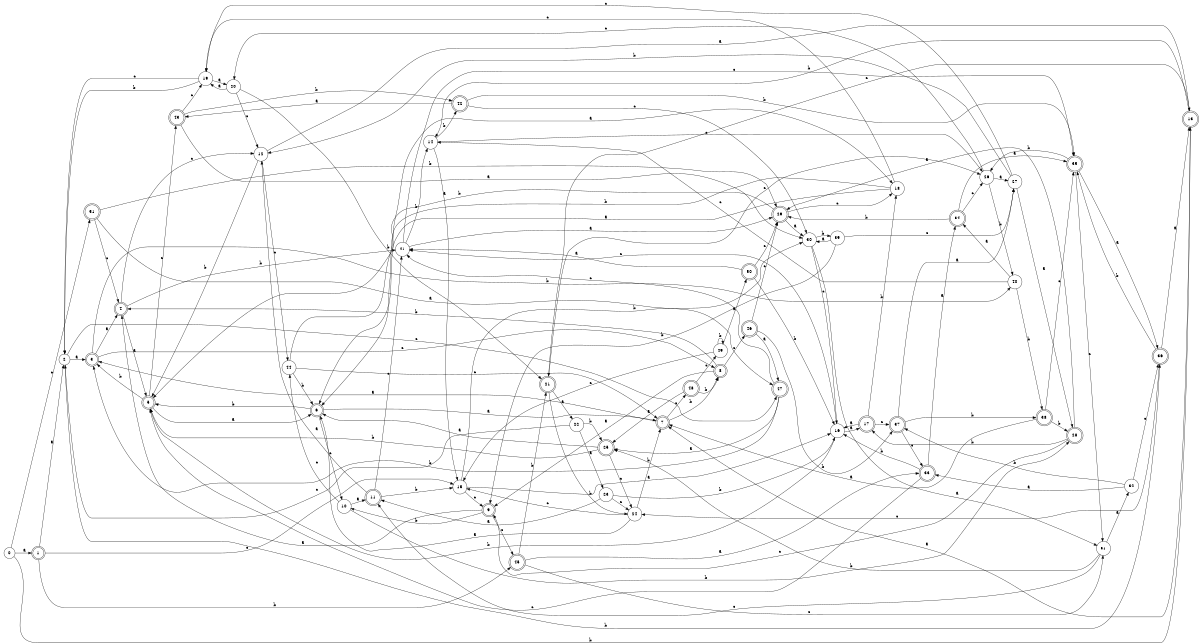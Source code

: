 digraph n42_5 {
__start0 [label="" shape="none"];

rankdir=LR;
size="8,5";

s0 [style="filled", color="black", fillcolor="white" shape="circle", label="0"];
s1 [style="rounded,filled", color="black", fillcolor="white" shape="doublecircle", label="1"];
s2 [style="filled", color="black", fillcolor="white" shape="circle", label="2"];
s3 [style="rounded,filled", color="black", fillcolor="white" shape="doublecircle", label="3"];
s4 [style="rounded,filled", color="black", fillcolor="white" shape="doublecircle", label="4"];
s5 [style="rounded,filled", color="black", fillcolor="white" shape="doublecircle", label="5"];
s6 [style="rounded,filled", color="black", fillcolor="white" shape="doublecircle", label="6"];
s7 [style="rounded,filled", color="black", fillcolor="white" shape="doublecircle", label="7"];
s8 [style="rounded,filled", color="black", fillcolor="white" shape="doublecircle", label="8"];
s9 [style="rounded,filled", color="black", fillcolor="white" shape="doublecircle", label="9"];
s10 [style="filled", color="black", fillcolor="white" shape="circle", label="10"];
s11 [style="rounded,filled", color="black", fillcolor="white" shape="doublecircle", label="11"];
s12 [style="filled", color="black", fillcolor="white" shape="circle", label="12"];
s13 [style="rounded,filled", color="black", fillcolor="white" shape="doublecircle", label="13"];
s14 [style="filled", color="black", fillcolor="white" shape="circle", label="14"];
s15 [style="filled", color="black", fillcolor="white" shape="circle", label="15"];
s16 [style="filled", color="black", fillcolor="white" shape="circle", label="16"];
s17 [style="rounded,filled", color="black", fillcolor="white" shape="doublecircle", label="17"];
s18 [style="filled", color="black", fillcolor="white" shape="circle", label="18"];
s19 [style="filled", color="black", fillcolor="white" shape="circle", label="19"];
s20 [style="filled", color="black", fillcolor="white" shape="circle", label="20"];
s21 [style="rounded,filled", color="black", fillcolor="white" shape="doublecircle", label="21"];
s22 [style="filled", color="black", fillcolor="white" shape="circle", label="22"];
s23 [style="filled", color="black", fillcolor="white" shape="circle", label="23"];
s24 [style="filled", color="black", fillcolor="white" shape="circle", label="24"];
s25 [style="rounded,filled", color="black", fillcolor="white" shape="doublecircle", label="25"];
s26 [style="filled", color="black", fillcolor="white" shape="circle", label="26"];
s27 [style="filled", color="black", fillcolor="white" shape="circle", label="27"];
s28 [style="rounded,filled", color="black", fillcolor="white" shape="doublecircle", label="28"];
s29 [style="rounded,filled", color="black", fillcolor="white" shape="doublecircle", label="29"];
s30 [style="filled", color="black", fillcolor="white" shape="circle", label="30"];
s31 [style="filled", color="black", fillcolor="white" shape="circle", label="31"];
s32 [style="filled", color="black", fillcolor="white" shape="circle", label="32"];
s33 [style="rounded,filled", color="black", fillcolor="white" shape="doublecircle", label="33"];
s34 [style="rounded,filled", color="black", fillcolor="white" shape="doublecircle", label="34"];
s35 [style="rounded,filled", color="black", fillcolor="white" shape="doublecircle", label="35"];
s36 [style="rounded,filled", color="black", fillcolor="white" shape="doublecircle", label="36"];
s37 [style="rounded,filled", color="black", fillcolor="white" shape="doublecircle", label="37"];
s38 [style="rounded,filled", color="black", fillcolor="white" shape="doublecircle", label="38"];
s39 [style="filled", color="black", fillcolor="white" shape="circle", label="39"];
s40 [style="filled", color="black", fillcolor="white" shape="circle", label="40"];
s41 [style="filled", color="black", fillcolor="white" shape="circle", label="41"];
s42 [style="rounded,filled", color="black", fillcolor="white" shape="doublecircle", label="42"];
s43 [style="rounded,filled", color="black", fillcolor="white" shape="doublecircle", label="43"];
s44 [style="filled", color="black", fillcolor="white" shape="circle", label="44"];
s45 [style="rounded,filled", color="black", fillcolor="white" shape="doublecircle", label="45"];
s46 [style="rounded,filled", color="black", fillcolor="white" shape="doublecircle", label="46"];
s47 [style="rounded,filled", color="black", fillcolor="white" shape="doublecircle", label="47"];
s48 [style="rounded,filled", color="black", fillcolor="white" shape="doublecircle", label="48"];
s49 [style="filled", color="black", fillcolor="white" shape="circle", label="49"];
s50 [style="rounded,filled", color="black", fillcolor="white" shape="doublecircle", label="50"];
s51 [style="rounded,filled", color="black", fillcolor="white" shape="doublecircle", label="51"];
s0 -> s1 [label="a"];
s0 -> s13 [label="b"];
s0 -> s51 [label="c"];
s1 -> s2 [label="a"];
s1 -> s45 [label="b"];
s1 -> s15 [label="c"];
s2 -> s3 [label="a"];
s2 -> s36 [label="b"];
s2 -> s47 [label="c"];
s3 -> s4 [label="a"];
s3 -> s40 [label="b"];
s3 -> s8 [label="c"];
s4 -> s5 [label="a"];
s4 -> s41 [label="b"];
s4 -> s12 [label="c"];
s5 -> s6 [label="a"];
s5 -> s3 [label="b"];
s5 -> s43 [label="c"];
s6 -> s7 [label="a"];
s6 -> s5 [label="b"];
s6 -> s10 [label="c"];
s7 -> s3 [label="a"];
s7 -> s8 [label="b"];
s7 -> s48 [label="c"];
s8 -> s9 [label="a"];
s8 -> s4 [label="b"];
s8 -> s46 [label="c"];
s9 -> s4 [label="a"];
s9 -> s10 [label="b"];
s9 -> s45 [label="c"];
s10 -> s11 [label="a"];
s10 -> s28 [label="b"];
s10 -> s44 [label="c"];
s11 -> s12 [label="a"];
s11 -> s15 [label="b"];
s11 -> s41 [label="c"];
s12 -> s13 [label="a"];
s12 -> s5 [label="b"];
s12 -> s44 [label="c"];
s13 -> s7 [label="a"];
s13 -> s14 [label="b"];
s13 -> s21 [label="c"];
s14 -> s15 [label="a"];
s14 -> s42 [label="b"];
s14 -> s26 [label="c"];
s15 -> s16 [label="a"];
s15 -> s30 [label="b"];
s15 -> s9 [label="c"];
s16 -> s17 [label="a"];
s16 -> s5 [label="b"];
s16 -> s41 [label="c"];
s17 -> s16 [label="a"];
s17 -> s18 [label="b"];
s17 -> s37 [label="c"];
s18 -> s6 [label="a"];
s18 -> s6 [label="b"];
s18 -> s19 [label="c"];
s19 -> s20 [label="a"];
s19 -> s2 [label="b"];
s19 -> s2 [label="c"];
s20 -> s19 [label="a"];
s20 -> s21 [label="b"];
s20 -> s12 [label="c"];
s21 -> s22 [label="a"];
s21 -> s24 [label="b"];
s21 -> s26 [label="c"];
s22 -> s23 [label="a"];
s22 -> s25 [label="b"];
s22 -> s2 [label="c"];
s23 -> s11 [label="a"];
s23 -> s16 [label="b"];
s23 -> s24 [label="c"];
s24 -> s6 [label="a"];
s24 -> s7 [label="b"];
s24 -> s15 [label="c"];
s25 -> s6 [label="a"];
s25 -> s5 [label="b"];
s25 -> s24 [label="c"];
s26 -> s27 [label="a"];
s26 -> s40 [label="b"];
s26 -> s20 [label="c"];
s27 -> s28 [label="a"];
s27 -> s12 [label="b"];
s27 -> s19 [label="c"];
s28 -> s29 [label="a"];
s28 -> s17 [label="b"];
s28 -> s9 [label="c"];
s29 -> s30 [label="a"];
s29 -> s5 [label="b"];
s29 -> s18 [label="c"];
s30 -> s31 [label="a"];
s30 -> s39 [label="b"];
s30 -> s16 [label="c"];
s31 -> s32 [label="a"];
s31 -> s25 [label="b"];
s31 -> s11 [label="c"];
s32 -> s33 [label="a"];
s32 -> s37 [label="b"];
s32 -> s36 [label="c"];
s33 -> s34 [label="a"];
s33 -> s16 [label="b"];
s33 -> s5 [label="c"];
s34 -> s35 [label="a"];
s34 -> s29 [label="b"];
s34 -> s26 [label="c"];
s35 -> s36 [label="a"];
s35 -> s26 [label="b"];
s35 -> s31 [label="c"];
s36 -> s13 [label="a"];
s36 -> s35 [label="b"];
s36 -> s24 [label="c"];
s37 -> s27 [label="a"];
s37 -> s38 [label="b"];
s37 -> s33 [label="c"];
s38 -> s7 [label="a"];
s38 -> s28 [label="b"];
s38 -> s35 [label="c"];
s39 -> s30 [label="a"];
s39 -> s9 [label="b"];
s39 -> s27 [label="c"];
s40 -> s34 [label="a"];
s40 -> s38 [label="b"];
s40 -> s14 [label="c"];
s41 -> s29 [label="a"];
s41 -> s14 [label="b"];
s41 -> s35 [label="c"];
s42 -> s43 [label="a"];
s42 -> s35 [label="b"];
s42 -> s30 [label="c"];
s43 -> s30 [label="a"];
s43 -> s42 [label="b"];
s43 -> s19 [label="c"];
s44 -> s18 [label="a"];
s44 -> s6 [label="b"];
s44 -> s7 [label="c"];
s45 -> s33 [label="a"];
s45 -> s21 [label="b"];
s45 -> s31 [label="c"];
s46 -> s47 [label="a"];
s46 -> s37 [label="b"];
s46 -> s29 [label="c"];
s47 -> s25 [label="a"];
s47 -> s3 [label="b"];
s47 -> s41 [label="c"];
s48 -> s25 [label="a"];
s48 -> s8 [label="b"];
s48 -> s49 [label="c"];
s49 -> s50 [label="a"];
s49 -> s49 [label="b"];
s49 -> s15 [label="c"];
s50 -> s41 [label="a"];
s50 -> s16 [label="b"];
s50 -> s29 [label="c"];
s51 -> s47 [label="a"];
s51 -> s29 [label="b"];
s51 -> s4 [label="c"];

}